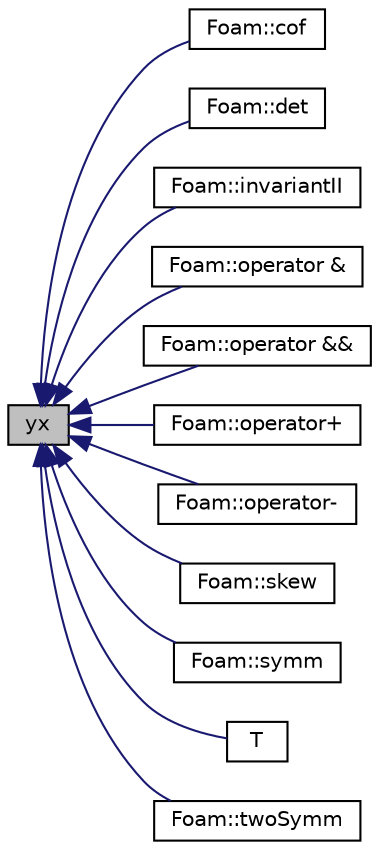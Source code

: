 digraph "yx"
{
  bgcolor="transparent";
  edge [fontname="Helvetica",fontsize="10",labelfontname="Helvetica",labelfontsize="10"];
  node [fontname="Helvetica",fontsize="10",shape=record];
  rankdir="LR";
  Node53 [label="yx",height=0.2,width=0.4,color="black", fillcolor="grey75", style="filled", fontcolor="black"];
  Node53 -> Node54 [dir="back",color="midnightblue",fontsize="10",style="solid",fontname="Helvetica"];
  Node54 [label="Foam::cof",height=0.2,width=0.4,color="black",URL="$a21851.html#aa7e59d18bd5fd20a5b77e7cd6b071f4e",tooltip="Return the cofactor tensor of a tensor. "];
  Node53 -> Node55 [dir="back",color="midnightblue",fontsize="10",style="solid",fontname="Helvetica"];
  Node55 [label="Foam::det",height=0.2,width=0.4,color="black",URL="$a21851.html#ab0c3ce50691859633a66ba182575ce47",tooltip="Return the determinant of a tensor. "];
  Node53 -> Node56 [dir="back",color="midnightblue",fontsize="10",style="solid",fontname="Helvetica"];
  Node56 [label="Foam::invariantII",height=0.2,width=0.4,color="black",URL="$a21851.html#a12278b90ee630ffcc2afeea2720df369",tooltip="Return the 2nd invariant of a tensor. "];
  Node53 -> Node57 [dir="back",color="midnightblue",fontsize="10",style="solid",fontname="Helvetica"];
  Node57 [label="Foam::operator &",height=0.2,width=0.4,color="black",URL="$a21851.html#acdae70ac74aa55b021e8244dc28e1753",tooltip="Inner-product between two tensors. "];
  Node53 -> Node58 [dir="back",color="midnightblue",fontsize="10",style="solid",fontname="Helvetica"];
  Node58 [label="Foam::operator &&",height=0.2,width=0.4,color="black",URL="$a21851.html#abbfbf1fb36e551b050673ff63458dae8",tooltip="Double-dot-product between a spherical tensor and a tensor. "];
  Node53 -> Node59 [dir="back",color="midnightblue",fontsize="10",style="solid",fontname="Helvetica"];
  Node59 [label="Foam::operator+",height=0.2,width=0.4,color="black",URL="$a21851.html#a0dd9b970ddc9d0c8c07ef3f4c4acacdb"];
  Node53 -> Node60 [dir="back",color="midnightblue",fontsize="10",style="solid",fontname="Helvetica"];
  Node60 [label="Foam::operator-",height=0.2,width=0.4,color="black",URL="$a21851.html#a6c5451ca4a2306538a113ccc1fb09a86"];
  Node53 -> Node61 [dir="back",color="midnightblue",fontsize="10",style="solid",fontname="Helvetica"];
  Node61 [label="Foam::skew",height=0.2,width=0.4,color="black",URL="$a21851.html#a08daef9e55e645dfe861e05e7f224f79",tooltip="Return the skew-symmetric part of a tensor. "];
  Node53 -> Node62 [dir="back",color="midnightblue",fontsize="10",style="solid",fontname="Helvetica"];
  Node62 [label="Foam::symm",height=0.2,width=0.4,color="black",URL="$a21851.html#a53c4767e50ef234110633f7477d983ab",tooltip="Return the symmetric part of a tensor. "];
  Node53 -> Node63 [dir="back",color="midnightblue",fontsize="10",style="solid",fontname="Helvetica"];
  Node63 [label="T",height=0.2,width=0.4,color="black",URL="$a29701.html#aafd6503e0cefcfd49bc267027c12e032",tooltip="Transpose. "];
  Node53 -> Node64 [dir="back",color="midnightblue",fontsize="10",style="solid",fontname="Helvetica"];
  Node64 [label="Foam::twoSymm",height=0.2,width=0.4,color="black",URL="$a21851.html#a11dc4841fbe5bb4e854b1be655d21919",tooltip="Return the twice the symmetric part of a tensor. "];
}
